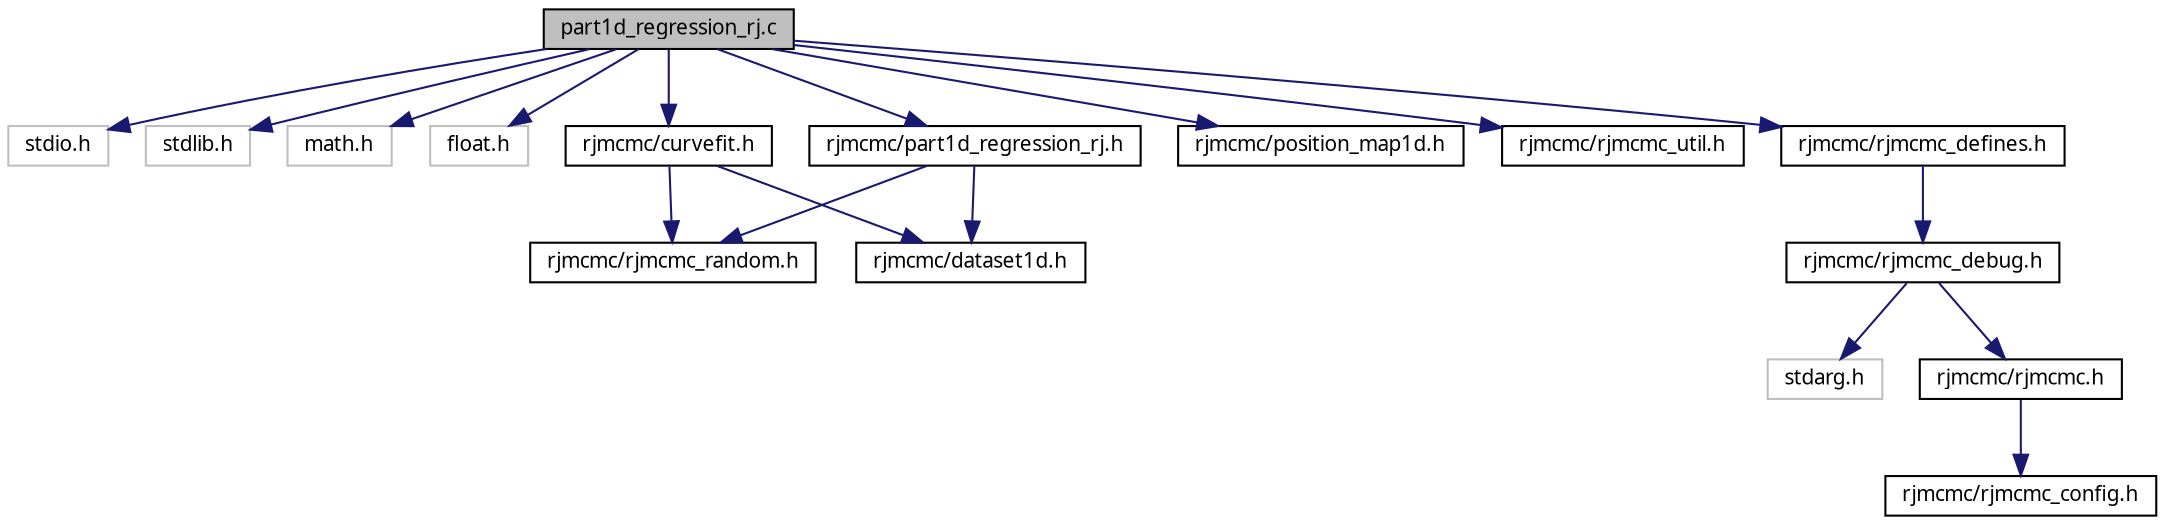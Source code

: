 digraph "part1d_regression_rj.c"
{
  edge [fontname="FreeSans.ttf",fontsize="10",labelfontname="FreeSans.ttf",labelfontsize="10"];
  node [fontname="FreeSans.ttf",fontsize="10",shape=record];
  Node1 [label="part1d_regression_rj.c",height=0.2,width=0.4,color="black", fillcolor="grey75", style="filled", fontcolor="black"];
  Node1 -> Node2 [color="midnightblue",fontsize="10",style="solid"];
  Node2 [label="stdio.h",height=0.2,width=0.4,color="grey75", fillcolor="white", style="filled"];
  Node1 -> Node3 [color="midnightblue",fontsize="10",style="solid"];
  Node3 [label="stdlib.h",height=0.2,width=0.4,color="grey75", fillcolor="white", style="filled"];
  Node1 -> Node4 [color="midnightblue",fontsize="10",style="solid"];
  Node4 [label="math.h",height=0.2,width=0.4,color="grey75", fillcolor="white", style="filled"];
  Node1 -> Node5 [color="midnightblue",fontsize="10",style="solid"];
  Node5 [label="float.h",height=0.2,width=0.4,color="grey75", fillcolor="white", style="filled"];
  Node1 -> Node6 [color="midnightblue",fontsize="10",style="solid"];
  Node6 [label="rjmcmc/part1d_regression_rj.h",height=0.2,width=0.4,color="black", fillcolor="white", style="filled",URL="$part1d__regression__rj_8h.html"];
  Node6 -> Node7 [color="midnightblue",fontsize="10",style="solid"];
  Node7 [label="rjmcmc/dataset1d.h",height=0.2,width=0.4,color="black", fillcolor="white", style="filled",URL="$dataset1d_8h.html",tooltip="1D Dataset Storage "];
  Node6 -> Node8 [color="midnightblue",fontsize="10",style="solid"];
  Node8 [label="rjmcmc/rjmcmc_random.h",height=0.2,width=0.4,color="black", fillcolor="white", style="filled",URL="$rjmcmc__random_8h.html"];
  Node1 -> Node9 [color="midnightblue",fontsize="10",style="solid"];
  Node9 [label="rjmcmc/position_map1d.h",height=0.2,width=0.4,color="black", fillcolor="white", style="filled",URL="$position__map1d_8h.html"];
  Node1 -> Node10 [color="midnightblue",fontsize="10",style="solid"];
  Node10 [label="rjmcmc/curvefit.h",height=0.2,width=0.4,color="black", fillcolor="white", style="filled",URL="$curvefit_8h.html",tooltip="1D Curve Fitting routines "];
  Node10 -> Node7 [color="midnightblue",fontsize="10",style="solid"];
  Node10 -> Node8 [color="midnightblue",fontsize="10",style="solid"];
  Node1 -> Node11 [color="midnightblue",fontsize="10",style="solid"];
  Node11 [label="rjmcmc/rjmcmc_util.h",height=0.2,width=0.4,color="black", fillcolor="white", style="filled",URL="$rjmcmc__util_8h.html"];
  Node1 -> Node12 [color="midnightblue",fontsize="10",style="solid"];
  Node12 [label="rjmcmc/rjmcmc_defines.h",height=0.2,width=0.4,color="black", fillcolor="white", style="filled",URL="$rjmcmc__defines_8h.html"];
  Node12 -> Node13 [color="midnightblue",fontsize="10",style="solid"];
  Node13 [label="rjmcmc/rjmcmc_debug.h",height=0.2,width=0.4,color="black", fillcolor="white", style="filled",URL="$rjmcmc__debug_8h.html"];
  Node13 -> Node14 [color="midnightblue",fontsize="10",style="solid"];
  Node14 [label="stdarg.h",height=0.2,width=0.4,color="grey75", fillcolor="white", style="filled"];
  Node13 -> Node15 [color="midnightblue",fontsize="10",style="solid"];
  Node15 [label="rjmcmc/rjmcmc.h",height=0.2,width=0.4,color="black", fillcolor="white", style="filled",URL="$rjmcmc_8h.html"];
  Node15 -> Node16 [color="midnightblue",fontsize="10",style="solid"];
  Node16 [label="rjmcmc/rjmcmc_config.h",height=0.2,width=0.4,color="black", fillcolor="white", style="filled",URL="$rjmcmc__config_8h.html"];
}
